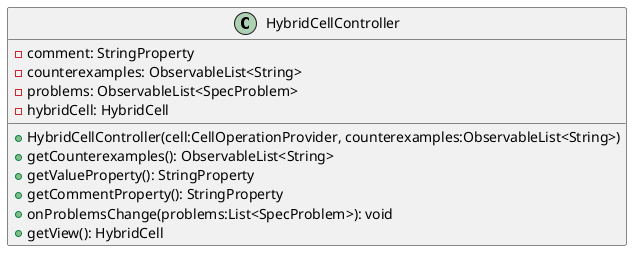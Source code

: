 @startuml

    class HybridCellController {
        -comment: StringProperty
        -counterexamples: ObservableList<String>
        -problems: ObservableList<SpecProblem>
        -hybridCell: HybridCell
        +HybridCellController(cell:CellOperationProvider, counterexamples:ObservableList<String>)
        +getCounterexamples(): ObservableList<String>
        +getValueProperty(): StringProperty
        +getCommentProperty(): StringProperty
        +onProblemsChange(problems:List<SpecProblem>): void
        +getView(): HybridCell
    }

@enduml
